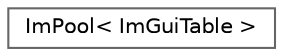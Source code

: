 digraph "Graphical Class Hierarchy"
{
 // LATEX_PDF_SIZE
  bgcolor="transparent";
  edge [fontname=Helvetica,fontsize=10,labelfontname=Helvetica,labelfontsize=10];
  node [fontname=Helvetica,fontsize=10,shape=box,height=0.2,width=0.4];
  rankdir="LR";
  Node0 [label="ImPool\< ImGuiTable \>",height=0.2,width=0.4,color="grey40", fillcolor="white", style="filled",URL="$struct_im_pool.html",tooltip=" "];
}
